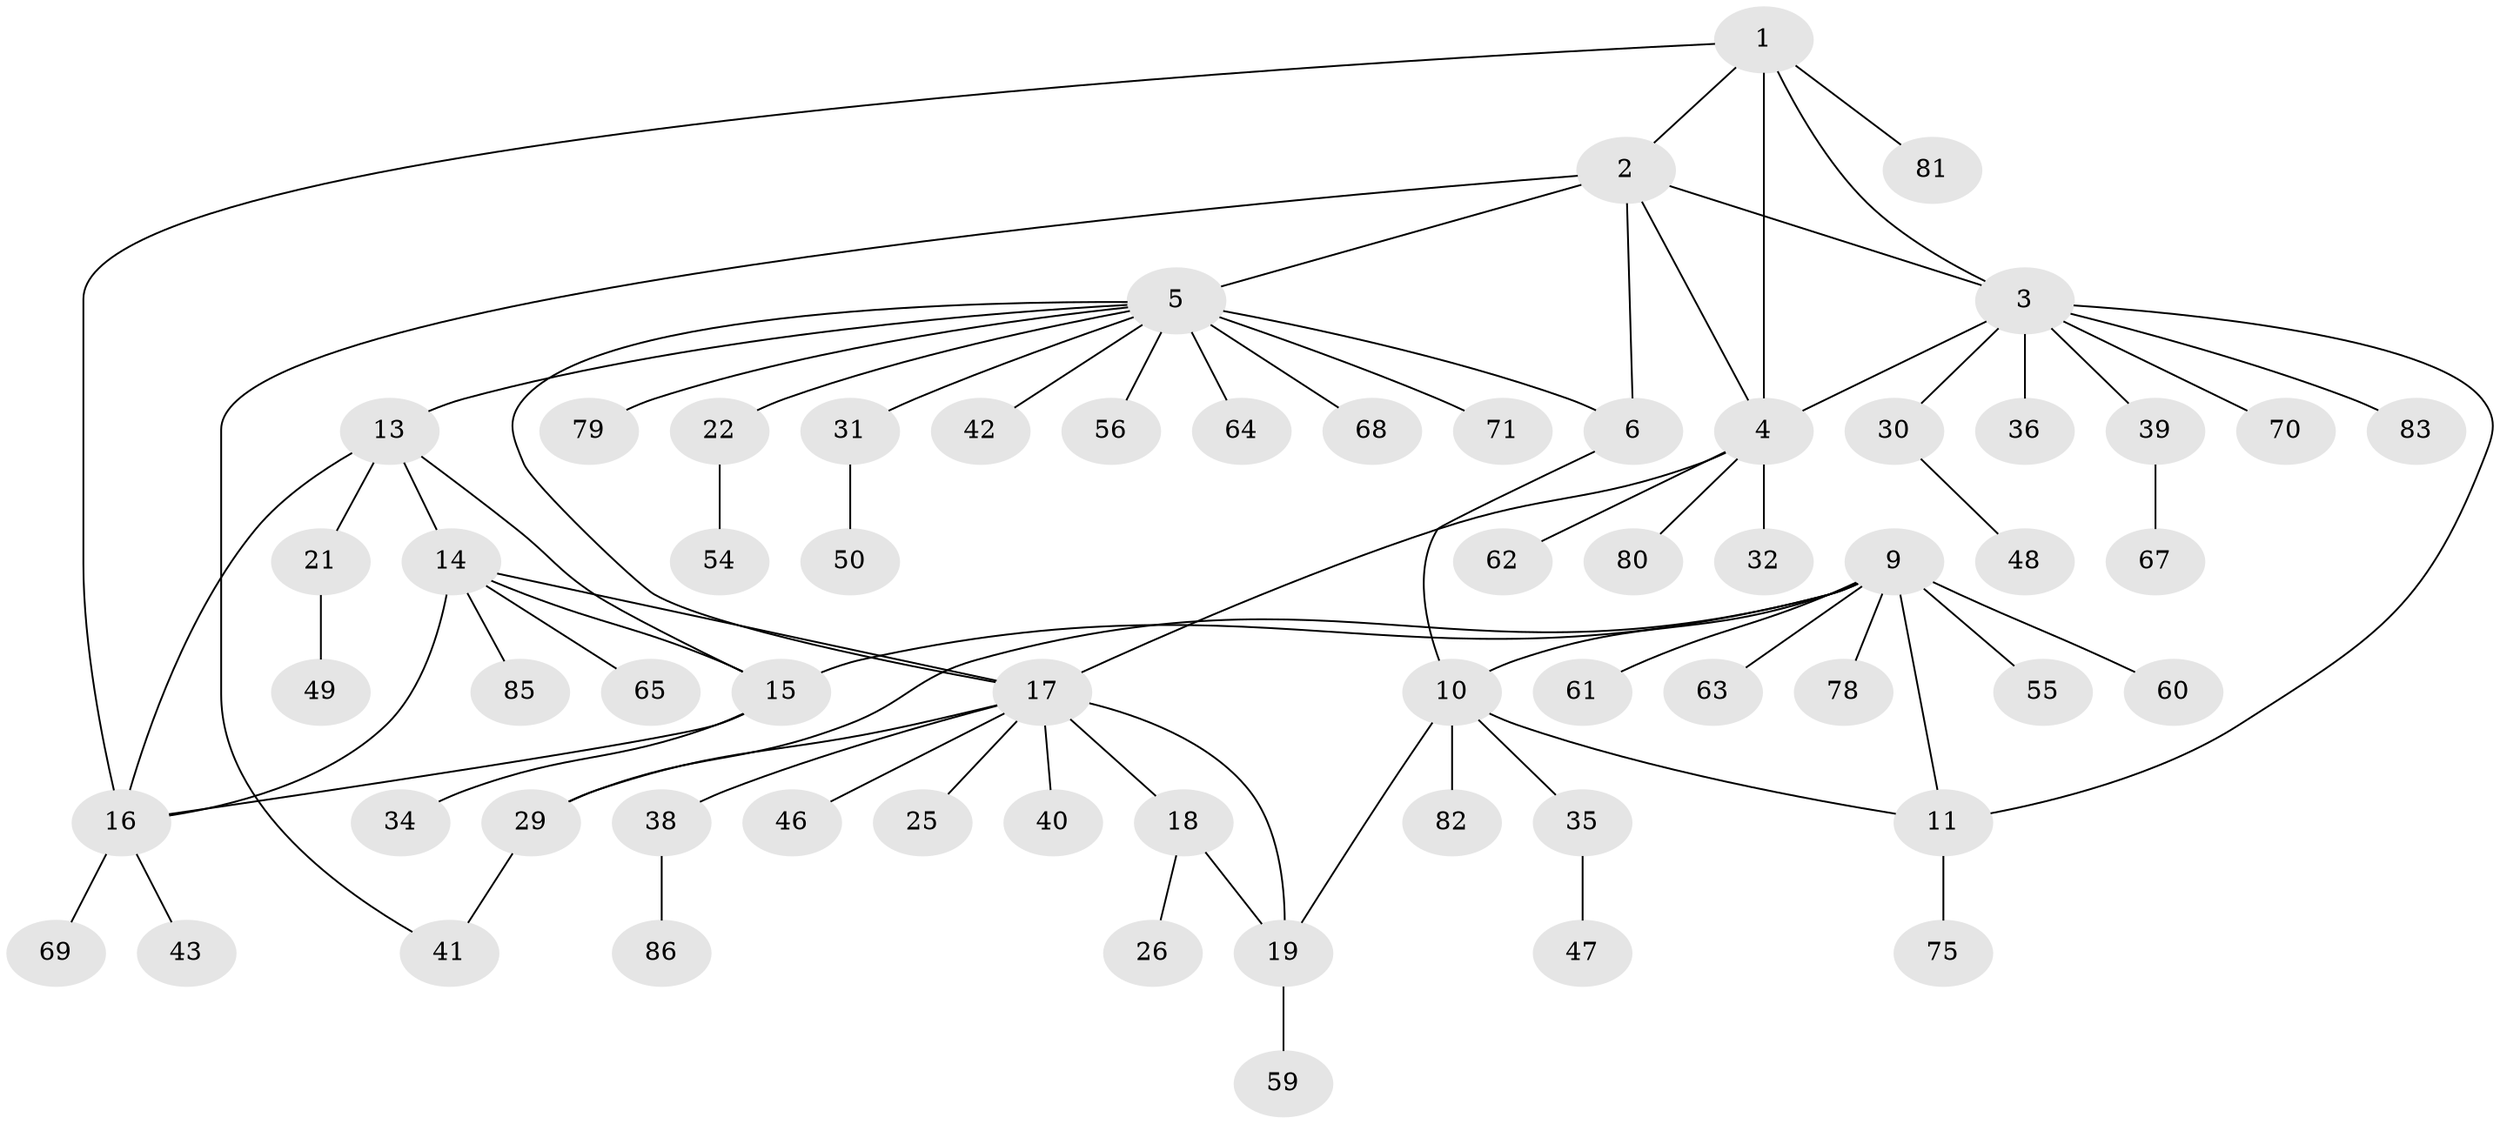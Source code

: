 // original degree distribution, {6: 0.05813953488372093, 4: 0.05813953488372093, 8: 0.06976744186046512, 5: 0.011627906976744186, 11: 0.011627906976744186, 7: 0.023255813953488372, 3: 0.09302325581395349, 1: 0.6046511627906976, 2: 0.06976744186046512}
// Generated by graph-tools (version 1.1) at 2025/42/03/06/25 10:42:06]
// undirected, 62 vertices, 78 edges
graph export_dot {
graph [start="1"]
  node [color=gray90,style=filled];
  1 [super="+53"];
  2 [super="+8"];
  3 [super="+24"];
  4 [super="+74"];
  5 [super="+7"];
  6;
  9 [super="+37"];
  10 [super="+45"];
  11 [super="+12"];
  13 [super="+57"];
  14 [super="+52"];
  15 [super="+33"];
  16 [super="+72"];
  17 [super="+20"];
  18;
  19 [super="+23"];
  21 [super="+66"];
  22 [super="+27"];
  25;
  26 [super="+28"];
  29;
  30 [super="+44"];
  31;
  32;
  34;
  35 [super="+77"];
  36;
  38 [super="+73"];
  39 [super="+58"];
  40;
  41 [super="+76"];
  42;
  43;
  46;
  47;
  48 [super="+51"];
  49;
  50;
  54;
  55 [super="+84"];
  56;
  59;
  60;
  61;
  62;
  63;
  64;
  65;
  67;
  68;
  69;
  70;
  71;
  75;
  78;
  79;
  80;
  81;
  82;
  83;
  85;
  86;
  1 -- 2;
  1 -- 3;
  1 -- 4;
  1 -- 16;
  1 -- 81;
  2 -- 3;
  2 -- 4;
  2 -- 41;
  2 -- 5 [weight=2];
  2 -- 6;
  3 -- 4;
  3 -- 36;
  3 -- 70;
  3 -- 83;
  3 -- 30;
  3 -- 39;
  3 -- 11;
  4 -- 17;
  4 -- 32;
  4 -- 62;
  4 -- 80;
  5 -- 6 [weight=2];
  5 -- 22;
  5 -- 31;
  5 -- 64;
  5 -- 71;
  5 -- 17;
  5 -- 68;
  5 -- 42;
  5 -- 13;
  5 -- 79;
  5 -- 56;
  6 -- 10;
  9 -- 10;
  9 -- 11 [weight=2];
  9 -- 15;
  9 -- 29;
  9 -- 55;
  9 -- 60;
  9 -- 61;
  9 -- 63;
  9 -- 78;
  10 -- 11 [weight=2];
  10 -- 19;
  10 -- 35;
  10 -- 82;
  11 -- 75;
  13 -- 14;
  13 -- 15;
  13 -- 16;
  13 -- 21;
  14 -- 15;
  14 -- 16;
  14 -- 17;
  14 -- 65;
  14 -- 85;
  15 -- 16;
  15 -- 34;
  16 -- 43;
  16 -- 69;
  17 -- 18 [weight=2];
  17 -- 19 [weight=2];
  17 -- 29;
  17 -- 40;
  17 -- 46;
  17 -- 38;
  17 -- 25;
  18 -- 19;
  18 -- 26;
  19 -- 59;
  21 -- 49;
  22 -- 54;
  29 -- 41;
  30 -- 48;
  31 -- 50;
  35 -- 47;
  38 -- 86;
  39 -- 67;
}
